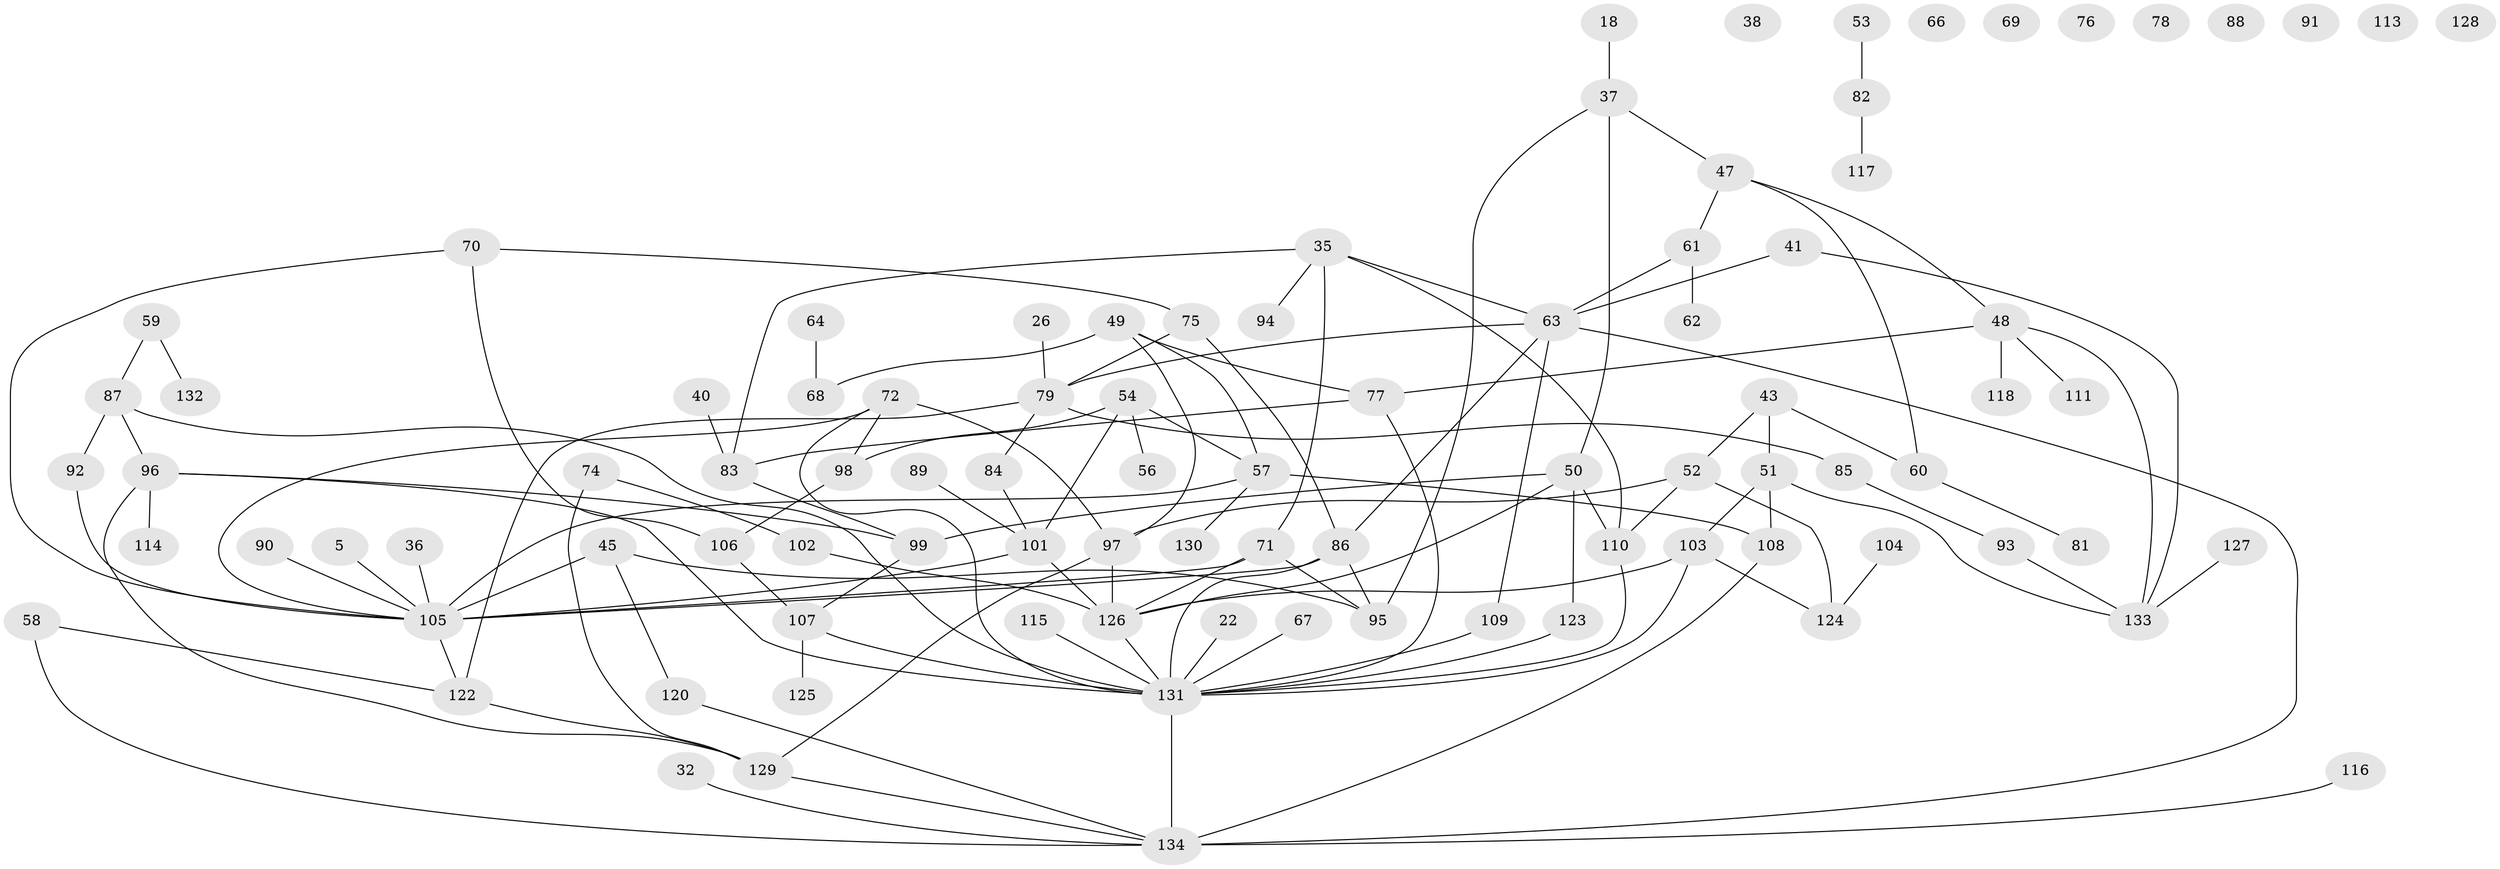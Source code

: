 // original degree distribution, {1: 0.23880597014925373, 3: 0.21641791044776118, 6: 0.03731343283582089, 5: 0.08955223880597014, 4: 0.16417910447761194, 2: 0.16417910447761194, 7: 0.022388059701492536, 0: 0.06716417910447761}
// Generated by graph-tools (version 1.1) at 2025/42/03/04/25 21:42:40]
// undirected, 93 vertices, 129 edges
graph export_dot {
graph [start="1"]
  node [color=gray90,style=filled];
  5;
  18;
  22;
  26;
  32;
  35 [super="+7"];
  36;
  37;
  38;
  40;
  41 [super="+19"];
  43;
  45;
  47;
  48;
  49 [super="+3"];
  50 [super="+31+11"];
  51;
  52 [super="+1"];
  53;
  54;
  56;
  57;
  58;
  59 [super="+29"];
  60;
  61 [super="+42"];
  62;
  63 [super="+24"];
  64;
  66;
  67;
  68;
  69;
  70;
  71;
  72;
  74 [super="+15+39"];
  75;
  76;
  77;
  78;
  79;
  81;
  82;
  83;
  84;
  85;
  86 [super="+44"];
  87;
  88;
  89;
  90;
  91;
  92 [super="+9+33"];
  93;
  94;
  95;
  96 [super="+73"];
  97 [super="+8"];
  98 [super="+46"];
  99;
  101;
  102;
  103 [super="+55"];
  104;
  105 [super="+28+20"];
  106;
  107 [super="+23"];
  108;
  109;
  110;
  111;
  113;
  114;
  115;
  116;
  117;
  118;
  120;
  122 [super="+2"];
  123;
  124;
  125;
  126 [super="+80"];
  127;
  128;
  129 [super="+14+27"];
  130;
  131 [super="+119+34+121"];
  132;
  133;
  134 [super="+100"];
  5 -- 105;
  18 -- 37;
  22 -- 131;
  26 -- 79;
  32 -- 134;
  35 -- 83;
  35 -- 71;
  35 -- 94;
  35 -- 110;
  35 -- 63;
  36 -- 105;
  37 -- 47;
  37 -- 95;
  37 -- 50;
  40 -- 83;
  41 -- 133;
  41 -- 63;
  43 -- 51;
  43 -- 52;
  43 -- 60;
  45 -- 95;
  45 -- 120;
  45 -- 105;
  47 -- 48;
  47 -- 60;
  47 -- 61;
  48 -- 77;
  48 -- 111;
  48 -- 118;
  48 -- 133;
  49 -- 57 [weight=2];
  49 -- 68;
  49 -- 77;
  49 -- 97;
  50 -- 110;
  50 -- 123;
  50 -- 99;
  50 -- 126;
  51 -- 103;
  51 -- 108;
  51 -- 133;
  52 -- 97;
  52 -- 110;
  52 -- 124;
  53 -- 82;
  54 -- 56;
  54 -- 57;
  54 -- 101;
  54 -- 98;
  57 -- 108;
  57 -- 130;
  57 -- 105;
  58 -- 122;
  58 -- 134;
  59 -- 132;
  59 -- 87;
  60 -- 81;
  61 -- 62;
  61 -- 63;
  63 -- 79;
  63 -- 134 [weight=2];
  63 -- 86;
  63 -- 109;
  64 -- 68;
  67 -- 131;
  70 -- 75;
  70 -- 105;
  70 -- 106;
  71 -- 95;
  71 -- 105;
  71 -- 126;
  72 -- 98;
  72 -- 97;
  72 -- 131;
  72 -- 105;
  74 -- 102;
  74 -- 129;
  75 -- 79;
  75 -- 86;
  77 -- 83;
  77 -- 131;
  79 -- 84;
  79 -- 85;
  79 -- 122;
  82 -- 117;
  83 -- 99;
  84 -- 101;
  85 -- 93;
  86 -- 131 [weight=3];
  86 -- 95;
  86 -- 105;
  87 -- 96;
  87 -- 131;
  87 -- 92 [weight=2];
  89 -- 101;
  90 -- 105;
  92 -- 105;
  93 -- 133;
  96 -- 114;
  96 -- 131 [weight=2];
  96 -- 99 [weight=2];
  96 -- 129;
  97 -- 126;
  97 -- 129;
  98 -- 106;
  99 -- 107;
  101 -- 126;
  101 -- 105;
  102 -- 126;
  103 -- 124;
  103 -- 126 [weight=2];
  103 -- 131 [weight=2];
  104 -- 124;
  105 -- 122;
  106 -- 107;
  107 -- 125;
  107 -- 131;
  108 -- 134;
  109 -- 131;
  110 -- 131;
  115 -- 131;
  116 -- 134;
  120 -- 134;
  122 -- 129;
  123 -- 131;
  126 -- 131 [weight=2];
  127 -- 133;
  129 -- 134;
  131 -- 134 [weight=2];
}
